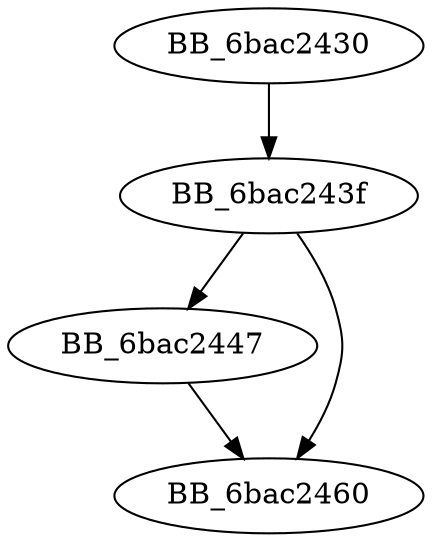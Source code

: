 DiGraph sub_6BAC2430{
BB_6bac2430->BB_6bac243f
BB_6bac243f->BB_6bac2447
BB_6bac243f->BB_6bac2460
BB_6bac2447->BB_6bac2460
}
